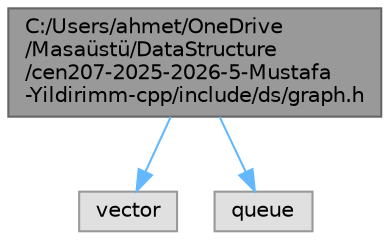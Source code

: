 digraph "C:/Users/ahmet/OneDrive/Masaüstü/DataStructure/cen207-2025-2026-5-Mustafa-Yildirimm-cpp/include/ds/graph.h"
{
 // INTERACTIVE_SVG=YES
 // LATEX_PDF_SIZE
  bgcolor="transparent";
  edge [fontname=Helvetica,fontsize=10,labelfontname=Helvetica,labelfontsize=10];
  node [fontname=Helvetica,fontsize=10,shape=box,height=0.2,width=0.4];
  Node1 [id="Node000001",label="C:/Users/ahmet/OneDrive\l/Masaüstü/DataStructure\l/cen207-2025-2026-5-Mustafa\l-Yildirimm-cpp/include/ds/graph.h",height=0.2,width=0.4,color="gray40", fillcolor="grey60", style="filled", fontcolor="black",tooltip="Basit yönlü/yönsüz grafik yardımcıları."];
  Node1 -> Node2 [id="edge5_Node000001_Node000002",color="steelblue1",style="solid",tooltip=" "];
  Node2 [id="Node000002",label="vector",height=0.2,width=0.4,color="grey60", fillcolor="#E0E0E0", style="filled",tooltip=" "];
  Node1 -> Node3 [id="edge6_Node000001_Node000003",color="steelblue1",style="solid",tooltip=" "];
  Node3 [id="Node000003",label="queue",height=0.2,width=0.4,color="grey60", fillcolor="#E0E0E0", style="filled",tooltip=" "];
}
